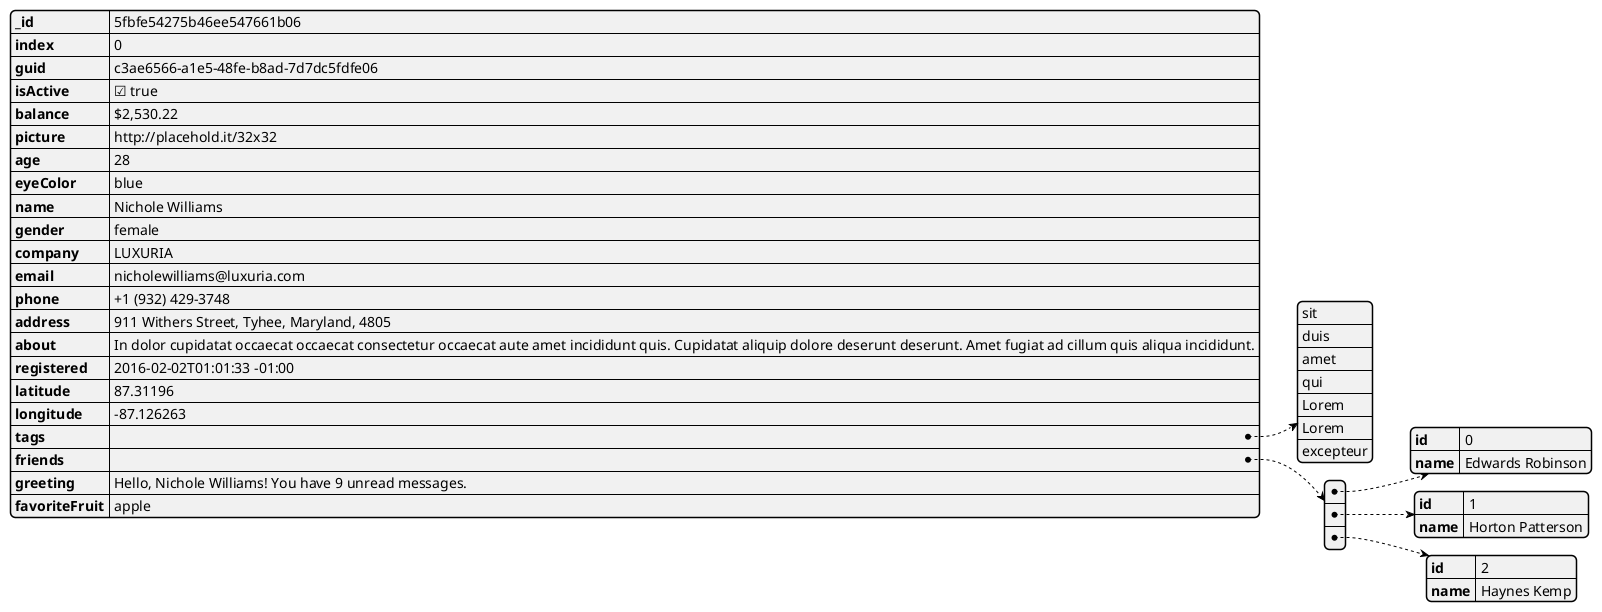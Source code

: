{
  "sha1": "7x6g537aw5s462i5obb3jubtbjipwd8",
  "insertion": {
    "when": "2024-05-30T20:48:21.298Z",
    "url": "https://support.oneskyapp.com/hc/en-us/articles/208047697-JSON-sample-files",
    "user": "plantuml@gmail.com"
  }
}
@startjson
  {
    "_id": "5fbfe54275b46ee547661b06",
    "index": 0,
    "guid": "c3ae6566-a1e5-48fe-b8ad-7d7dc5fdfe06",
    "isActive": true,
    "balance": "$2,530.22",
    "picture": "http://placehold.it/32x32",
    "age": 28,
    "eyeColor": "blue",
    "name": "Nichole Williams",
    "gender": "female",
    "company": "LUXURIA",
    "email": "nicholewilliams@luxuria.com",
    "phone": "+1 (932) 429-3748",
    "address": "911 Withers Street, Tyhee, Maryland, 4805",
    "about": "In dolor cupidatat occaecat occaecat consectetur occaecat aute amet incididunt quis. Cupidatat aliquip dolore deserunt deserunt. Amet fugiat ad cillum quis aliqua incididunt.\r\n",
    "registered": "2016-02-02T01:01:33 -01:00",
    "latitude": 87.31196,
    "longitude": -87.126263,
    "tags": [
      "sit",
      "duis",
      "amet",
      "qui",
      "Lorem",
      "Lorem",
      "excepteur"
    ],
    "friends": [
      {
        "id": 0,
        "name": "Edwards Robinson"
      },
      {
        "id": 1,
        "name": "Horton Patterson"
      },
      {
        "id": 2,
        "name": "Haynes Kemp"
      }
    ],
    "greeting": "Hello, Nichole Williams! You have 9 unread messages.",
    "favoriteFruit": "apple"
  }
@endjson

